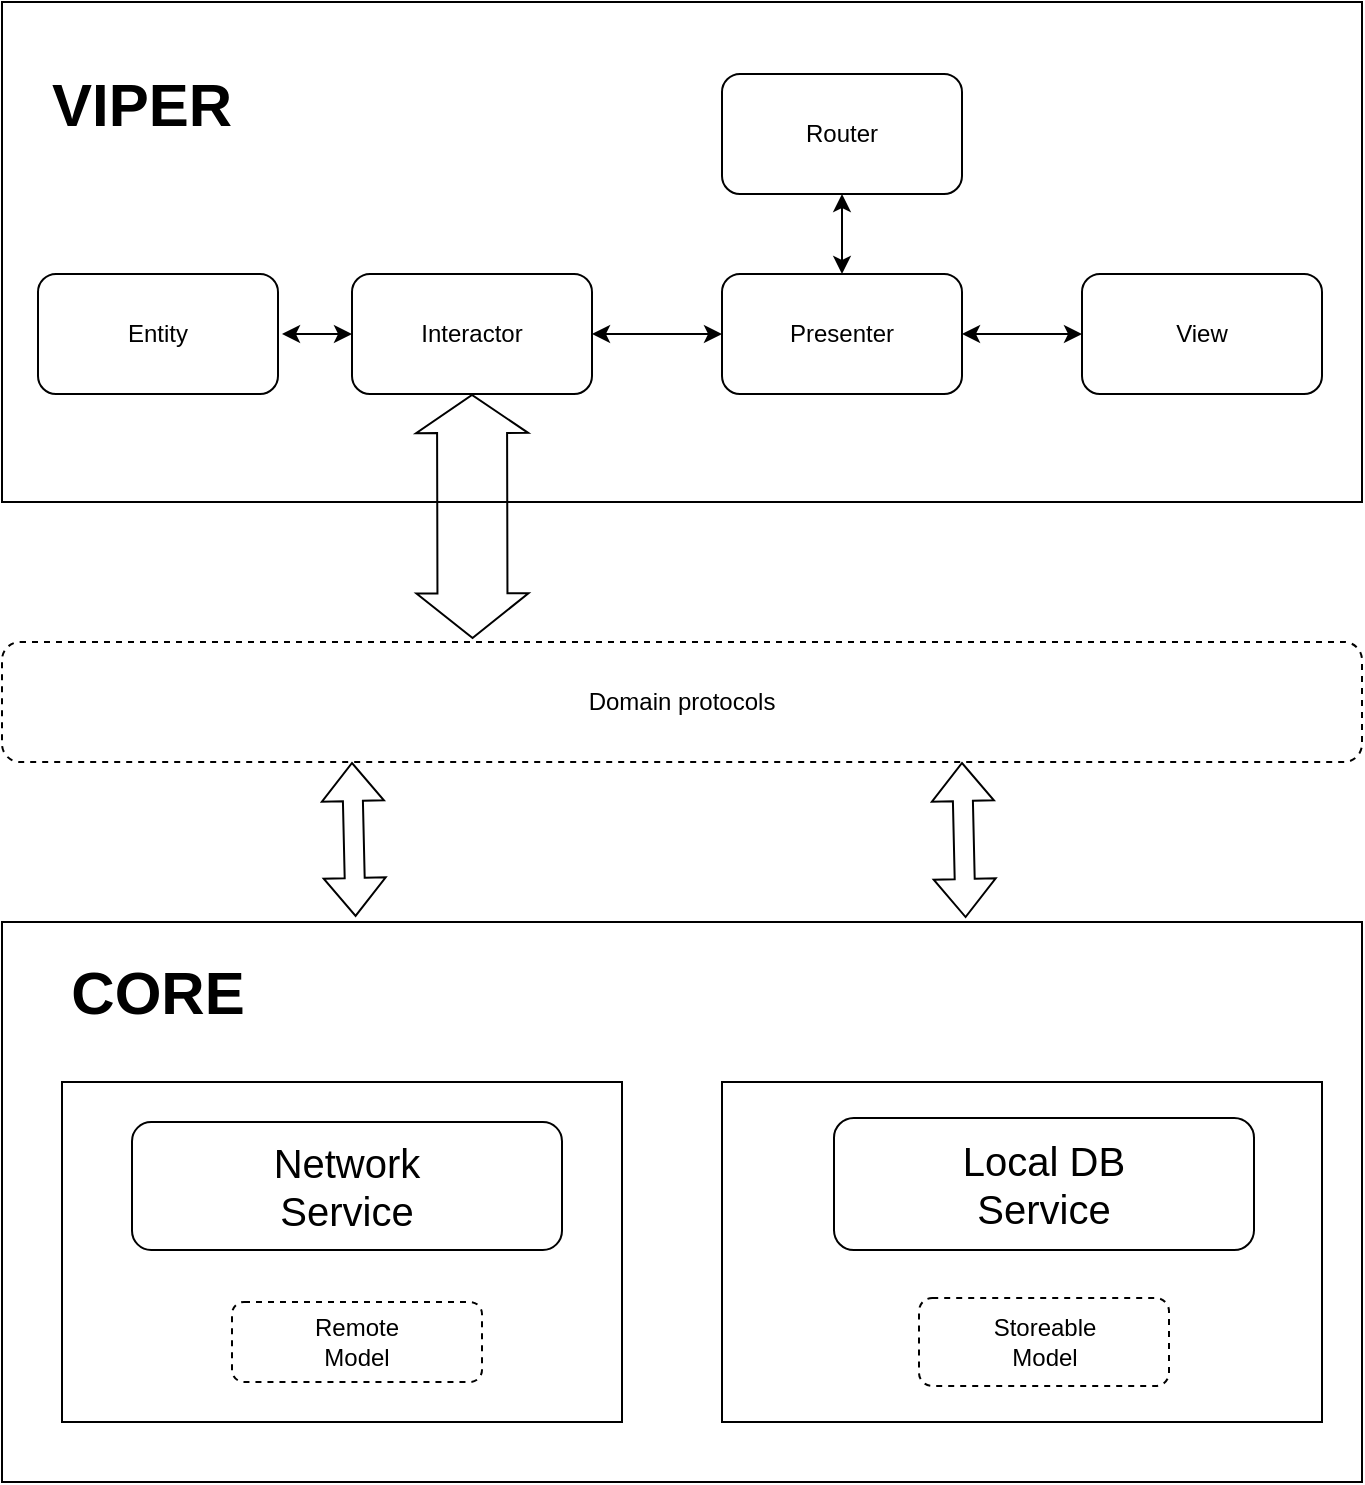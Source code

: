 <mxfile version="20.2.2" type="device"><diagram id="_J_99GCbEdflcN03pMcT" name="Page-1"><mxGraphModel dx="1426" dy="654" grid="1" gridSize="10" guides="1" tooltips="1" connect="1" arrows="1" fold="1" page="1" pageScale="1" pageWidth="850" pageHeight="1100" math="0" shadow="0"><root><mxCell id="0"/><mxCell id="1" parent="0"/><mxCell id="9W6dS9N8CNiozGpCJyuz-2" value="" style="rounded=0;whiteSpace=wrap;html=1;" vertex="1" parent="1"><mxGeometry x="50" y="90" width="680" height="250" as="geometry"/></mxCell><mxCell id="9W6dS9N8CNiozGpCJyuz-3" value="Router" style="rounded=1;whiteSpace=wrap;html=1;" vertex="1" parent="1"><mxGeometry x="410" y="126" width="120" height="60" as="geometry"/></mxCell><mxCell id="9W6dS9N8CNiozGpCJyuz-4" value="Presenter" style="rounded=1;whiteSpace=wrap;html=1;" vertex="1" parent="1"><mxGeometry x="410" y="226" width="120" height="60" as="geometry"/></mxCell><mxCell id="9W6dS9N8CNiozGpCJyuz-5" value="Interactor" style="rounded=1;whiteSpace=wrap;html=1;" vertex="1" parent="1"><mxGeometry x="225" y="226" width="120" height="60" as="geometry"/></mxCell><mxCell id="9W6dS9N8CNiozGpCJyuz-6" value="View" style="rounded=1;whiteSpace=wrap;html=1;" vertex="1" parent="1"><mxGeometry x="590" y="226" width="120" height="60" as="geometry"/></mxCell><mxCell id="9W6dS9N8CNiozGpCJyuz-7" value="" style="endArrow=classic;startArrow=classic;html=1;rounded=0;entryX=0.5;entryY=0;entryDx=0;entryDy=0;" edge="1" parent="1" source="9W6dS9N8CNiozGpCJyuz-3" target="9W6dS9N8CNiozGpCJyuz-4"><mxGeometry width="50" height="50" relative="1" as="geometry"><mxPoint x="400" y="390" as="sourcePoint"/><mxPoint x="450" y="340" as="targetPoint"/></mxGeometry></mxCell><mxCell id="9W6dS9N8CNiozGpCJyuz-8" value="" style="endArrow=classic;startArrow=classic;html=1;rounded=0;exitX=1;exitY=0.5;exitDx=0;exitDy=0;" edge="1" parent="1" source="9W6dS9N8CNiozGpCJyuz-5" target="9W6dS9N8CNiozGpCJyuz-4"><mxGeometry width="50" height="50" relative="1" as="geometry"><mxPoint x="400" y="390" as="sourcePoint"/><mxPoint x="450" y="340" as="targetPoint"/></mxGeometry></mxCell><mxCell id="9W6dS9N8CNiozGpCJyuz-9" value="" style="endArrow=classic;startArrow=classic;html=1;rounded=0;entryX=0;entryY=0.5;entryDx=0;entryDy=0;" edge="1" parent="1" target="9W6dS9N8CNiozGpCJyuz-6"><mxGeometry width="50" height="50" relative="1" as="geometry"><mxPoint x="530" y="256" as="sourcePoint"/><mxPoint x="590" y="255.5" as="targetPoint"/></mxGeometry></mxCell><mxCell id="9W6dS9N8CNiozGpCJyuz-10" value="" style="rounded=0;whiteSpace=wrap;html=1;" vertex="1" parent="1"><mxGeometry x="50" y="550" width="680" height="280" as="geometry"/></mxCell><mxCell id="9W6dS9N8CNiozGpCJyuz-11" value="VIPER" style="text;html=1;strokeColor=none;fillColor=none;align=center;verticalAlign=middle;whiteSpace=wrap;rounded=0;fontSize=30;fontStyle=1" vertex="1" parent="1"><mxGeometry x="90" y="126" width="60" height="30" as="geometry"/></mxCell><mxCell id="9W6dS9N8CNiozGpCJyuz-12" value="Entity" style="rounded=1;whiteSpace=wrap;html=1;" vertex="1" parent="1"><mxGeometry x="68" y="226" width="120" height="60" as="geometry"/></mxCell><mxCell id="9W6dS9N8CNiozGpCJyuz-13" value="" style="endArrow=classic;startArrow=classic;html=1;rounded=0;entryX=0;entryY=0.5;entryDx=0;entryDy=0;" edge="1" parent="1" target="9W6dS9N8CNiozGpCJyuz-5"><mxGeometry width="50" height="50" relative="1" as="geometry"><mxPoint x="190" y="256" as="sourcePoint"/><mxPoint x="240" y="255.5" as="targetPoint"/></mxGeometry></mxCell><mxCell id="9W6dS9N8CNiozGpCJyuz-14" value="Domain protocols" style="rounded=1;whiteSpace=wrap;html=1;dashed=1;" vertex="1" parent="1"><mxGeometry x="50" y="410" width="680" height="60" as="geometry"/></mxCell><mxCell id="9W6dS9N8CNiozGpCJyuz-16" value="" style="shape=flexArrow;endArrow=classic;startArrow=classic;html=1;rounded=0;exitX=0.346;exitY=-0.025;exitDx=0;exitDy=0;exitPerimeter=0;width=35;startSize=7.11;" edge="1" parent="1" source="9W6dS9N8CNiozGpCJyuz-14"><mxGeometry width="100" height="100" relative="1" as="geometry"><mxPoint x="287.04" y="408.02" as="sourcePoint"/><mxPoint x="285" y="286" as="targetPoint"/></mxGeometry></mxCell><mxCell id="9W6dS9N8CNiozGpCJyuz-20" value="CORE" style="text;html=1;strokeColor=none;fillColor=none;align=center;verticalAlign=middle;whiteSpace=wrap;rounded=0;fontSize=30;fontStyle=1" vertex="1" parent="1"><mxGeometry x="98" y="570" width="60" height="30" as="geometry"/></mxCell><mxCell id="9W6dS9N8CNiozGpCJyuz-21" value="" style="shape=flexArrow;endArrow=classic;startArrow=classic;html=1;rounded=0;fontSize=30;exitX=0.26;exitY=-0.009;exitDx=0;exitDy=0;exitPerimeter=0;" edge="1" parent="1" source="9W6dS9N8CNiozGpCJyuz-10"><mxGeometry width="100" height="100" relative="1" as="geometry"><mxPoint x="125" y="570" as="sourcePoint"/><mxPoint x="225" y="470" as="targetPoint"/></mxGeometry></mxCell><mxCell id="9W6dS9N8CNiozGpCJyuz-22" value="" style="shape=flexArrow;endArrow=classic;startArrow=classic;html=1;rounded=0;fontSize=30;exitX=0.26;exitY=-0.009;exitDx=0;exitDy=0;exitPerimeter=0;" edge="1" parent="1"><mxGeometry width="100" height="100" relative="1" as="geometry"><mxPoint x="531.8" y="548.02" as="sourcePoint"/><mxPoint x="530" y="470" as="targetPoint"/></mxGeometry></mxCell><mxCell id="9W6dS9N8CNiozGpCJyuz-27" value="" style="rounded=0;whiteSpace=wrap;html=1;fontSize=16;" vertex="1" parent="1"><mxGeometry x="80" y="630" width="280" height="170" as="geometry"/></mxCell><mxCell id="9W6dS9N8CNiozGpCJyuz-28" value="Network&lt;br style=&quot;font-size: 20px;&quot;&gt;Service" style="rounded=1;whiteSpace=wrap;html=1;fontSize=20;" vertex="1" parent="1"><mxGeometry x="115" y="650" width="215" height="64" as="geometry"/></mxCell><mxCell id="9W6dS9N8CNiozGpCJyuz-29" value="Remote&lt;br style=&quot;font-size: 12px;&quot;&gt;Model" style="rounded=1;whiteSpace=wrap;html=1;fontSize=12;dashed=1;" vertex="1" parent="1"><mxGeometry x="165" y="740" width="125" height="40" as="geometry"/></mxCell><mxCell id="9W6dS9N8CNiozGpCJyuz-30" value="" style="rounded=0;whiteSpace=wrap;html=1;fontSize=16;" vertex="1" parent="1"><mxGeometry x="410" y="630" width="300" height="170" as="geometry"/></mxCell><mxCell id="9W6dS9N8CNiozGpCJyuz-31" value="Local DB&lt;br style=&quot;font-size: 20px;&quot;&gt;Service" style="rounded=1;whiteSpace=wrap;html=1;fontSize=20;" vertex="1" parent="1"><mxGeometry x="466" y="648" width="210" height="66" as="geometry"/></mxCell><mxCell id="9W6dS9N8CNiozGpCJyuz-32" value="Storeable &lt;br style=&quot;font-size: 12px;&quot;&gt;Model" style="rounded=1;whiteSpace=wrap;html=1;fontSize=12;dashed=1;" vertex="1" parent="1"><mxGeometry x="508.5" y="738" width="125" height="44" as="geometry"/></mxCell></root></mxGraphModel></diagram></mxfile>